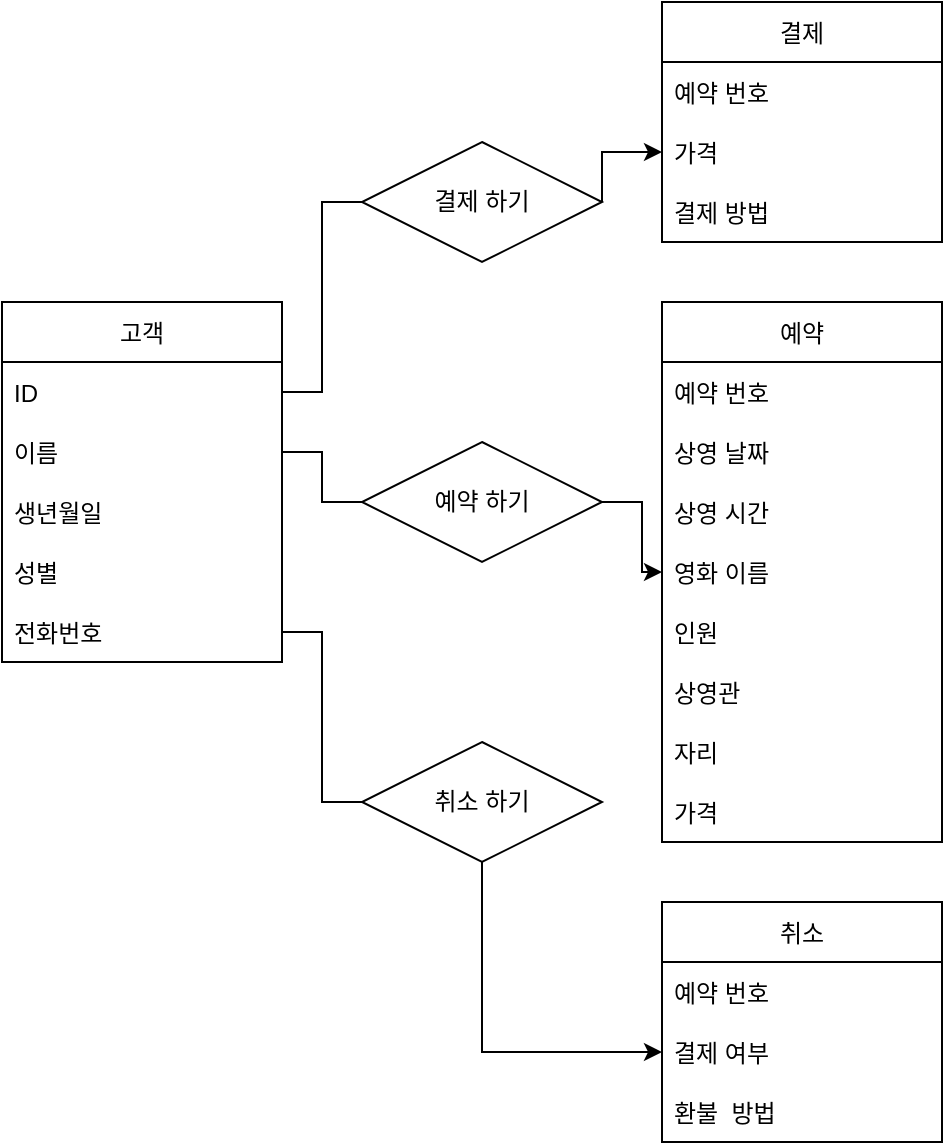 <mxfile version="15.5.2" type="github">
  <diagram id="IrTPVVC-4FahDgtX1ePc" name="Page-1">
    <mxGraphModel dx="1185" dy="662" grid="1" gridSize="10" guides="1" tooltips="1" connect="1" arrows="1" fold="1" page="1" pageScale="1" pageWidth="827" pageHeight="1169" math="0" shadow="0">
      <root>
        <mxCell id="0" />
        <mxCell id="1" parent="0" />
        <mxCell id="bgPiLBuTtorTifQt2auI-1" value="취소" style="swimlane;fontStyle=0;childLayout=stackLayout;horizontal=1;startSize=30;horizontalStack=0;resizeParent=1;resizeParentMax=0;resizeLast=0;collapsible=1;marginBottom=0;" vertex="1" parent="1">
          <mxGeometry x="400" y="550" width="140" height="120" as="geometry" />
        </mxCell>
        <mxCell id="bgPiLBuTtorTifQt2auI-2" value="예약 번호" style="text;strokeColor=none;fillColor=none;align=left;verticalAlign=middle;spacingLeft=4;spacingRight=4;overflow=hidden;points=[[0,0.5],[1,0.5]];portConstraint=eastwest;rotatable=0;" vertex="1" parent="bgPiLBuTtorTifQt2auI-1">
          <mxGeometry y="30" width="140" height="30" as="geometry" />
        </mxCell>
        <mxCell id="bgPiLBuTtorTifQt2auI-111" value="결제 여부" style="text;strokeColor=none;fillColor=none;align=left;verticalAlign=middle;spacingLeft=4;spacingRight=4;overflow=hidden;points=[[0,0.5],[1,0.5]];portConstraint=eastwest;rotatable=0;" vertex="1" parent="bgPiLBuTtorTifQt2auI-1">
          <mxGeometry y="60" width="140" height="30" as="geometry" />
        </mxCell>
        <mxCell id="bgPiLBuTtorTifQt2auI-3" value="환불  방법" style="text;strokeColor=none;fillColor=none;align=left;verticalAlign=middle;spacingLeft=4;spacingRight=4;overflow=hidden;points=[[0,0.5],[1,0.5]];portConstraint=eastwest;rotatable=0;" vertex="1" parent="bgPiLBuTtorTifQt2auI-1">
          <mxGeometry y="90" width="140" height="30" as="geometry" />
        </mxCell>
        <mxCell id="bgPiLBuTtorTifQt2auI-5" value="결제" style="swimlane;fontStyle=0;childLayout=stackLayout;horizontal=1;startSize=30;horizontalStack=0;resizeParent=1;resizeParentMax=0;resizeLast=0;collapsible=1;marginBottom=0;" vertex="1" parent="1">
          <mxGeometry x="400" y="100" width="140" height="120" as="geometry" />
        </mxCell>
        <mxCell id="bgPiLBuTtorTifQt2auI-7" value="예약 번호" style="text;strokeColor=none;fillColor=none;align=left;verticalAlign=middle;spacingLeft=4;spacingRight=4;overflow=hidden;points=[[0,0.5],[1,0.5]];portConstraint=eastwest;rotatable=0;" vertex="1" parent="bgPiLBuTtorTifQt2auI-5">
          <mxGeometry y="30" width="140" height="30" as="geometry" />
        </mxCell>
        <mxCell id="bgPiLBuTtorTifQt2auI-95" value="가격" style="text;strokeColor=none;fillColor=none;align=left;verticalAlign=middle;spacingLeft=4;spacingRight=4;overflow=hidden;points=[[0,0.5],[1,0.5]];portConstraint=eastwest;rotatable=0;" vertex="1" parent="bgPiLBuTtorTifQt2auI-5">
          <mxGeometry y="60" width="140" height="30" as="geometry" />
        </mxCell>
        <mxCell id="bgPiLBuTtorTifQt2auI-94" value="결제 방법" style="text;strokeColor=none;fillColor=none;align=left;verticalAlign=middle;spacingLeft=4;spacingRight=4;overflow=hidden;points=[[0,0.5],[1,0.5]];portConstraint=eastwest;rotatable=0;" vertex="1" parent="bgPiLBuTtorTifQt2auI-5">
          <mxGeometry y="90" width="140" height="30" as="geometry" />
        </mxCell>
        <mxCell id="bgPiLBuTtorTifQt2auI-37" value="예약" style="swimlane;fontStyle=0;childLayout=stackLayout;horizontal=1;startSize=30;horizontalStack=0;resizeParent=1;resizeParentMax=0;resizeLast=0;collapsible=1;marginBottom=0;" vertex="1" parent="1">
          <mxGeometry x="400" y="250" width="140" height="270" as="geometry" />
        </mxCell>
        <mxCell id="bgPiLBuTtorTifQt2auI-112" value="예약 번호" style="text;strokeColor=none;fillColor=none;align=left;verticalAlign=middle;spacingLeft=4;spacingRight=4;overflow=hidden;points=[[0,0.5],[1,0.5]];portConstraint=eastwest;rotatable=0;" vertex="1" parent="bgPiLBuTtorTifQt2auI-37">
          <mxGeometry y="30" width="140" height="30" as="geometry" />
        </mxCell>
        <mxCell id="bgPiLBuTtorTifQt2auI-38" value="상영 날짜" style="text;strokeColor=none;fillColor=none;align=left;verticalAlign=middle;spacingLeft=4;spacingRight=4;overflow=hidden;points=[[0,0.5],[1,0.5]];portConstraint=eastwest;rotatable=0;" vertex="1" parent="bgPiLBuTtorTifQt2auI-37">
          <mxGeometry y="60" width="140" height="30" as="geometry" />
        </mxCell>
        <mxCell id="bgPiLBuTtorTifQt2auI-39" value="상영 시간" style="text;strokeColor=none;fillColor=none;align=left;verticalAlign=middle;spacingLeft=4;spacingRight=4;overflow=hidden;points=[[0,0.5],[1,0.5]];portConstraint=eastwest;rotatable=0;" vertex="1" parent="bgPiLBuTtorTifQt2auI-37">
          <mxGeometry y="90" width="140" height="30" as="geometry" />
        </mxCell>
        <mxCell id="bgPiLBuTtorTifQt2auI-40" value="영화 이름" style="text;strokeColor=none;fillColor=none;align=left;verticalAlign=middle;spacingLeft=4;spacingRight=4;overflow=hidden;points=[[0,0.5],[1,0.5]];portConstraint=eastwest;rotatable=0;" vertex="1" parent="bgPiLBuTtorTifQt2auI-37">
          <mxGeometry y="120" width="140" height="30" as="geometry" />
        </mxCell>
        <mxCell id="bgPiLBuTtorTifQt2auI-41" value="인원" style="text;strokeColor=none;fillColor=none;align=left;verticalAlign=middle;spacingLeft=4;spacingRight=4;overflow=hidden;points=[[0,0.5],[1,0.5]];portConstraint=eastwest;rotatable=0;" vertex="1" parent="bgPiLBuTtorTifQt2auI-37">
          <mxGeometry y="150" width="140" height="30" as="geometry" />
        </mxCell>
        <mxCell id="bgPiLBuTtorTifQt2auI-42" value="상영관" style="text;strokeColor=none;fillColor=none;align=left;verticalAlign=middle;spacingLeft=4;spacingRight=4;overflow=hidden;points=[[0,0.5],[1,0.5]];portConstraint=eastwest;rotatable=0;" vertex="1" parent="bgPiLBuTtorTifQt2auI-37">
          <mxGeometry y="180" width="140" height="30" as="geometry" />
        </mxCell>
        <mxCell id="bgPiLBuTtorTifQt2auI-43" value="자리" style="text;strokeColor=none;fillColor=none;align=left;verticalAlign=middle;spacingLeft=4;spacingRight=4;overflow=hidden;points=[[0,0.5],[1,0.5]];portConstraint=eastwest;rotatable=0;" vertex="1" parent="bgPiLBuTtorTifQt2auI-37">
          <mxGeometry y="210" width="140" height="30" as="geometry" />
        </mxCell>
        <mxCell id="bgPiLBuTtorTifQt2auI-44" value="가격" style="text;strokeColor=none;fillColor=none;align=left;verticalAlign=middle;spacingLeft=4;spacingRight=4;overflow=hidden;points=[[0,0.5],[1,0.5]];portConstraint=eastwest;rotatable=0;" vertex="1" parent="bgPiLBuTtorTifQt2auI-37">
          <mxGeometry y="240" width="140" height="30" as="geometry" />
        </mxCell>
        <mxCell id="bgPiLBuTtorTifQt2auI-46" value="고객" style="swimlane;fontStyle=0;childLayout=stackLayout;horizontal=1;startSize=30;horizontalStack=0;resizeParent=1;resizeParentMax=0;resizeLast=0;collapsible=1;marginBottom=0;" vertex="1" parent="1">
          <mxGeometry x="70" y="250" width="140" height="180" as="geometry" />
        </mxCell>
        <mxCell id="bgPiLBuTtorTifQt2auI-47" value="ID" style="text;strokeColor=none;fillColor=none;align=left;verticalAlign=middle;spacingLeft=4;spacingRight=4;overflow=hidden;points=[[0,0.5],[1,0.5]];portConstraint=eastwest;rotatable=0;" vertex="1" parent="bgPiLBuTtorTifQt2auI-46">
          <mxGeometry y="30" width="140" height="30" as="geometry" />
        </mxCell>
        <mxCell id="bgPiLBuTtorTifQt2auI-49" value="이름    " style="text;strokeColor=none;fillColor=none;align=left;verticalAlign=middle;spacingLeft=4;spacingRight=4;overflow=hidden;points=[[0,0.5],[1,0.5]];portConstraint=eastwest;rotatable=0;" vertex="1" parent="bgPiLBuTtorTifQt2auI-46">
          <mxGeometry y="60" width="140" height="30" as="geometry" />
        </mxCell>
        <mxCell id="bgPiLBuTtorTifQt2auI-93" value="생년월일" style="text;strokeColor=none;fillColor=none;align=left;verticalAlign=middle;spacingLeft=4;spacingRight=4;overflow=hidden;points=[[0,0.5],[1,0.5]];portConstraint=eastwest;rotatable=0;" vertex="1" parent="bgPiLBuTtorTifQt2auI-46">
          <mxGeometry y="90" width="140" height="30" as="geometry" />
        </mxCell>
        <mxCell id="bgPiLBuTtorTifQt2auI-75" value="성별" style="text;strokeColor=none;fillColor=none;align=left;verticalAlign=middle;spacingLeft=4;spacingRight=4;overflow=hidden;points=[[0,0.5],[1,0.5]];portConstraint=eastwest;rotatable=0;" vertex="1" parent="bgPiLBuTtorTifQt2auI-46">
          <mxGeometry y="120" width="140" height="30" as="geometry" />
        </mxCell>
        <mxCell id="bgPiLBuTtorTifQt2auI-50" value="전화번호" style="text;strokeColor=none;fillColor=none;align=left;verticalAlign=middle;spacingLeft=4;spacingRight=4;overflow=hidden;points=[[0,0.5],[1,0.5]];portConstraint=eastwest;rotatable=0;" vertex="1" parent="bgPiLBuTtorTifQt2auI-46">
          <mxGeometry y="150" width="140" height="30" as="geometry" />
        </mxCell>
        <mxCell id="bgPiLBuTtorTifQt2auI-85" style="edgeStyle=orthogonalEdgeStyle;rounded=0;orthogonalLoop=1;jettySize=auto;html=1;exitX=1;exitY=0.5;exitDx=0;exitDy=0;startArrow=none;" edge="1" parent="1" source="bgPiLBuTtorTifQt2auI-86" target="bgPiLBuTtorTifQt2auI-40">
          <mxGeometry relative="1" as="geometry" />
        </mxCell>
        <mxCell id="bgPiLBuTtorTifQt2auI-86" value="예약 하기" style="shape=rhombus;perimeter=rhombusPerimeter;whiteSpace=wrap;html=1;align=center;" vertex="1" parent="1">
          <mxGeometry x="250" y="320" width="120" height="60" as="geometry" />
        </mxCell>
        <mxCell id="bgPiLBuTtorTifQt2auI-87" value="" style="edgeStyle=orthogonalEdgeStyle;rounded=0;orthogonalLoop=1;jettySize=auto;html=1;exitX=1;exitY=0.5;exitDx=0;exitDy=0;endArrow=none;" edge="1" parent="1" source="bgPiLBuTtorTifQt2auI-49" target="bgPiLBuTtorTifQt2auI-86">
          <mxGeometry relative="1" as="geometry">
            <mxPoint x="210" y="325" as="sourcePoint" />
            <mxPoint x="400" y="385" as="targetPoint" />
          </mxGeometry>
        </mxCell>
        <mxCell id="bgPiLBuTtorTifQt2auI-108" style="edgeStyle=orthogonalEdgeStyle;rounded=0;orthogonalLoop=1;jettySize=auto;html=1;entryX=0;entryY=0.5;entryDx=0;entryDy=0;startArrow=none;" edge="1" parent="1" source="bgPiLBuTtorTifQt2auI-109" target="bgPiLBuTtorTifQt2auI-111">
          <mxGeometry relative="1" as="geometry">
            <mxPoint x="590" y="590" as="targetPoint" />
          </mxGeometry>
        </mxCell>
        <mxCell id="bgPiLBuTtorTifQt2auI-109" value="취소 하기" style="shape=rhombus;perimeter=rhombusPerimeter;whiteSpace=wrap;html=1;align=center;" vertex="1" parent="1">
          <mxGeometry x="250" y="470" width="120" height="60" as="geometry" />
        </mxCell>
        <mxCell id="bgPiLBuTtorTifQt2auI-110" value="" style="edgeStyle=orthogonalEdgeStyle;rounded=0;orthogonalLoop=1;jettySize=auto;html=1;entryX=0;entryY=0.5;entryDx=0;entryDy=0;endArrow=none;" edge="1" parent="1" source="bgPiLBuTtorTifQt2auI-50" target="bgPiLBuTtorTifQt2auI-109">
          <mxGeometry relative="1" as="geometry">
            <mxPoint x="400" y="625" as="targetPoint" />
            <mxPoint x="210" y="415" as="sourcePoint" />
          </mxGeometry>
        </mxCell>
        <mxCell id="bgPiLBuTtorTifQt2auI-118" style="edgeStyle=orthogonalEdgeStyle;rounded=0;orthogonalLoop=1;jettySize=auto;html=1;exitX=1;exitY=0.5;exitDx=0;exitDy=0;entryX=0;entryY=0.5;entryDx=0;entryDy=0;startArrow=none;" edge="1" parent="1" source="bgPiLBuTtorTifQt2auI-114" target="bgPiLBuTtorTifQt2auI-95">
          <mxGeometry relative="1" as="geometry">
            <Array as="points">
              <mxPoint x="370" y="175" />
            </Array>
          </mxGeometry>
        </mxCell>
        <mxCell id="bgPiLBuTtorTifQt2auI-114" value="결제 하기" style="shape=rhombus;perimeter=rhombusPerimeter;whiteSpace=wrap;html=1;align=center;" vertex="1" parent="1">
          <mxGeometry x="250" y="170" width="120" height="60" as="geometry" />
        </mxCell>
        <mxCell id="bgPiLBuTtorTifQt2auI-119" value="" style="edgeStyle=orthogonalEdgeStyle;rounded=0;orthogonalLoop=1;jettySize=auto;html=1;exitX=1;exitY=0.5;exitDx=0;exitDy=0;entryX=0;entryY=0.5;entryDx=0;entryDy=0;endArrow=none;" edge="1" parent="1" source="bgPiLBuTtorTifQt2auI-47" target="bgPiLBuTtorTifQt2auI-114">
          <mxGeometry relative="1" as="geometry">
            <mxPoint x="210" y="295.0" as="sourcePoint" />
            <mxPoint x="400" y="175" as="targetPoint" />
          </mxGeometry>
        </mxCell>
      </root>
    </mxGraphModel>
  </diagram>
</mxfile>
